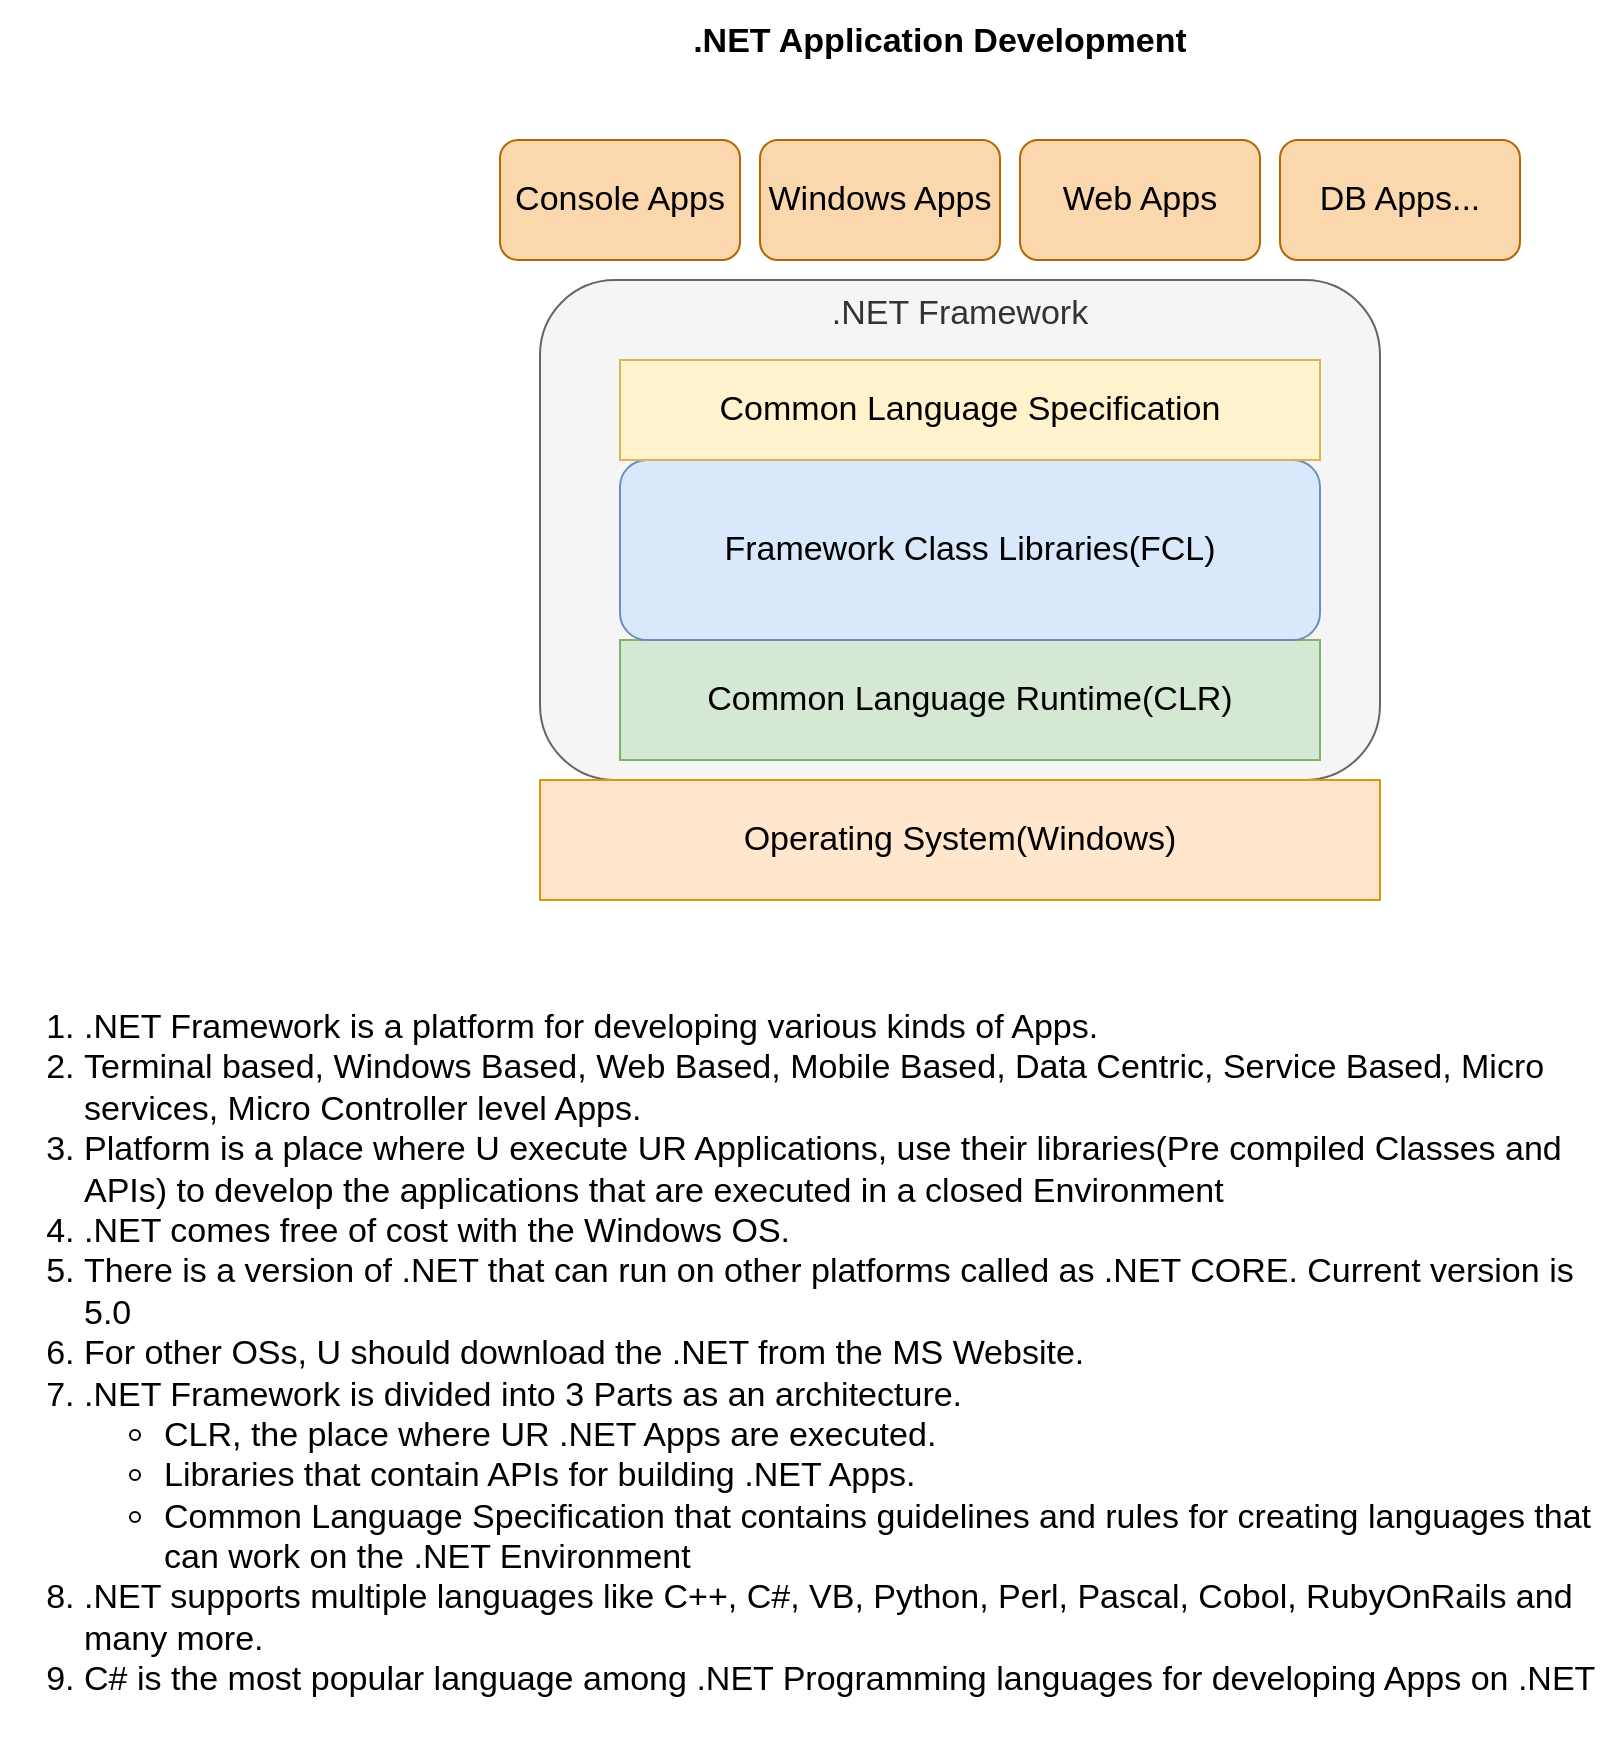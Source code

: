 <mxfile version="20.8.1" type="device" pages="3"><diagram id="KsOZWxZCxuPmuA2Tovuu" name=".NET Architecture"><mxGraphModel dx="2785" dy="1455" grid="1" gridSize="10" guides="0" tooltips="1" connect="1" arrows="1" fold="1" page="1" pageScale="1" pageWidth="827" pageHeight="1169" background="#ffffff" math="0" shadow="0"><root><mxCell id="0"/><mxCell id="1" parent="0"/><mxCell id="wvAJcnzvUN9xf2abyvUn-2" value=".NET Framework" style="rounded=1;whiteSpace=wrap;html=1;fontSize=17;horizontal=1;verticalAlign=top;fillColor=#f5f5f5;fontColor=#333333;strokeColor=#666666;" parent="1" vertex="1"><mxGeometry x="280" y="220" width="420" height="250" as="geometry"/></mxCell><mxCell id="wvAJcnzvUN9xf2abyvUn-1" value="&lt;h1 style=&quot;font-size: 17px;&quot;&gt;.NET Application Development&lt;/h1&gt;" style="text;html=1;strokeColor=none;fillColor=none;spacing=5;spacingTop=-20;whiteSpace=wrap;overflow=hidden;rounded=0;fontSize=17;align=center;" parent="1" vertex="1"><mxGeometry x="220" y="90" width="520" height="40" as="geometry"/></mxCell><mxCell id="wvAJcnzvUN9xf2abyvUn-3" value="Operating System(Windows)" style="rounded=0;whiteSpace=wrap;html=1;fontSize=17;fillColor=#ffe6cc;strokeColor=#d79b00;" parent="1" vertex="1"><mxGeometry x="280" y="470" width="420" height="60" as="geometry"/></mxCell><mxCell id="wvAJcnzvUN9xf2abyvUn-4" value="Common Language Runtime(CLR)" style="rounded=0;whiteSpace=wrap;html=1;fontSize=17;fillColor=#d5e8d4;strokeColor=#82b366;" parent="1" vertex="1"><mxGeometry x="320" y="400" width="350" height="60" as="geometry"/></mxCell><mxCell id="wvAJcnzvUN9xf2abyvUn-5" value="Framework Class Libraries(FCL)" style="rounded=1;whiteSpace=wrap;html=1;fontSize=17;fillColor=#dae8fc;strokeColor=#6c8ebf;" parent="1" vertex="1"><mxGeometry x="320" y="310" width="350" height="90" as="geometry"/></mxCell><mxCell id="wvAJcnzvUN9xf2abyvUn-6" value="Common Language Specification" style="rounded=0;whiteSpace=wrap;html=1;fontSize=17;fillColor=#fff2cc;strokeColor=#d6b656;" parent="1" vertex="1"><mxGeometry x="320" y="260" width="350" height="50" as="geometry"/></mxCell><mxCell id="wvAJcnzvUN9xf2abyvUn-7" value="Console Apps" style="rounded=1;whiteSpace=wrap;html=1;fontSize=17;fillColor=#fad7ac;strokeColor=#b46504;" parent="1" vertex="1"><mxGeometry x="260" y="150" width="120" height="60" as="geometry"/></mxCell><mxCell id="wvAJcnzvUN9xf2abyvUn-8" value="Windows Apps" style="rounded=1;whiteSpace=wrap;html=1;fontSize=17;fillColor=#fad7ac;strokeColor=#b46504;" parent="1" vertex="1"><mxGeometry x="390" y="150" width="120" height="60" as="geometry"/></mxCell><mxCell id="wvAJcnzvUN9xf2abyvUn-9" value="Web Apps" style="rounded=1;whiteSpace=wrap;html=1;fontSize=17;fillColor=#fad7ac;strokeColor=#b46504;" parent="1" vertex="1"><mxGeometry x="520" y="150" width="120" height="60" as="geometry"/></mxCell><mxCell id="wvAJcnzvUN9xf2abyvUn-10" value="DB Apps..." style="rounded=1;whiteSpace=wrap;html=1;fontSize=17;fillColor=#fad7ac;strokeColor=#b46504;" parent="1" vertex="1"><mxGeometry x="650" y="150" width="120" height="60" as="geometry"/></mxCell><mxCell id="wvAJcnzvUN9xf2abyvUn-11" value="&lt;ol&gt;&lt;li&gt;.NET Framework is a platform for developing various kinds of Apps.&lt;/li&gt;&lt;li&gt;Terminal based, Windows Based, Web Based, Mobile Based, Data Centric, Service Based, Micro services, Micro Controller level Apps.&lt;/li&gt;&lt;li&gt;Platform is a place where U execute UR Applications, use their libraries(Pre compiled Classes and APIs) to develop the applications that are executed in a closed Environment&lt;/li&gt;&lt;li&gt;.NET comes free of cost with the Windows OS.&amp;nbsp;&lt;/li&gt;&lt;li&gt;There is a version of .NET that can run on other platforms called as .NET CORE. Current version is 5.0&lt;/li&gt;&lt;li&gt;For other OSs, U should download the .NET from the MS Website.&lt;/li&gt;&lt;li&gt;.NET Framework is divided into 3 Parts as an architecture.&lt;/li&gt;&lt;ul&gt;&lt;li&gt;&lt;span style=&quot;background-color: initial;&quot;&gt;CLR, the place where UR .NET Apps are executed.&amp;nbsp;&lt;/span&gt;&lt;/li&gt;&lt;li&gt;&lt;span style=&quot;background-color: initial;&quot;&gt;Libraries that contain APIs for building .NET Apps.&amp;nbsp;&lt;/span&gt;&lt;/li&gt;&lt;li&gt;&lt;span style=&quot;background-color: initial;&quot;&gt;Common Language Specification that contains guidelines and rules for creating languages that can work on the .NET Environment&lt;/span&gt;&lt;/li&gt;&lt;/ul&gt;&lt;li&gt;.NET supports multiple languages like C++, C#, VB, Python, Perl, Pascal, Cobol, RubyOnRails and many more.&amp;nbsp;&lt;/li&gt;&lt;li&gt;C# is the most popular language among .NET Programming languages for developing Apps on .NET&lt;/li&gt;&lt;/ol&gt;" style="text;html=1;strokeColor=none;fillColor=none;align=left;verticalAlign=top;whiteSpace=wrap;rounded=0;fontSize=17;" parent="1" vertex="1"><mxGeometry x="10" y="560" width="810" height="390" as="geometry"/></mxCell></root></mxGraphModel></diagram><diagram id="Py8yBdf8YmqgVNQPbSC5" name=".NET Execution"><mxGraphModel dx="2228" dy="1164" grid="1" gridSize="10" guides="1" tooltips="1" connect="1" arrows="1" fold="1" page="1" pageScale="1" pageWidth="827" pageHeight="1169" math="0" shadow="0"><root><mxCell id="0"/><mxCell id="1" parent="0"/><mxCell id="AWoYxWdZ8YvXfotqupYC-16" style="edgeStyle=orthogonalEdgeStyle;rounded=0;orthogonalLoop=1;jettySize=auto;html=1;fontSize=17;" parent="1" source="AWoYxWdZ8YvXfotqupYC-5" target="AWoYxWdZ8YvXfotqupYC-14" edge="1"><mxGeometry relative="1" as="geometry"><Array as="points"><mxPoint x="710" y="340"/><mxPoint x="710" y="660"/></Array></mxGeometry></mxCell><mxCell id="AWoYxWdZ8YvXfotqupYC-5" value="Assembly" style="whiteSpace=wrap;html=1;fontSize=17;rounded=0;" parent="1" vertex="1"><mxGeometry x="510" y="310" width="120" height="60" as="geometry"/></mxCell><mxCell id="AWoYxWdZ8YvXfotqupYC-1" value="&lt;h1&gt;How .NET Apps execute&amp;nbsp;&lt;/h1&gt;" style="text;html=1;strokeColor=none;fillColor=none;spacing=5;spacingTop=-20;whiteSpace=wrap;overflow=hidden;rounded=0;fontSize=17;" parent="1" vertex="1"><mxGeometry x="80" y="210" width="420" height="80" as="geometry"/></mxCell><mxCell id="AWoYxWdZ8YvXfotqupYC-4" value="" style="edgeStyle=orthogonalEdgeStyle;rounded=0;orthogonalLoop=1;jettySize=auto;html=1;fontSize=17;" parent="1" source="AWoYxWdZ8YvXfotqupYC-2" target="AWoYxWdZ8YvXfotqupYC-3" edge="1"><mxGeometry relative="1" as="geometry"/></mxCell><mxCell id="AWoYxWdZ8YvXfotqupYC-2" value="C# Hello World Program" style="rounded=0;whiteSpace=wrap;html=1;fontSize=17;" parent="1" vertex="1"><mxGeometry x="50" y="300" width="160" height="80" as="geometry"/></mxCell><mxCell id="AWoYxWdZ8YvXfotqupYC-6" value="" style="edgeStyle=orthogonalEdgeStyle;rounded=0;orthogonalLoop=1;jettySize=auto;html=1;fontSize=17;" parent="1" source="AWoYxWdZ8YvXfotqupYC-3" target="AWoYxWdZ8YvXfotqupYC-5" edge="1"><mxGeometry relative="1" as="geometry"/></mxCell><mxCell id="AWoYxWdZ8YvXfotqupYC-3" value="C# Compiler" style="shape=process;whiteSpace=wrap;html=1;backgroundOutline=1;fontSize=17;rounded=0;fillColor=#b1ddf0;strokeColor=#10739e;" parent="1" vertex="1"><mxGeometry x="310" y="310" width="120" height="60" as="geometry"/></mxCell><mxCell id="AWoYxWdZ8YvXfotqupYC-7" value="&amp;nbsp;EXE or DLL" style="text;html=1;strokeColor=none;fillColor=none;align=center;verticalAlign=middle;whiteSpace=wrap;rounded=0;fontSize=17;" parent="1" vertex="1"><mxGeometry x="505" y="280" width="130" height="30" as="geometry"/></mxCell><mxCell id="AWoYxWdZ8YvXfotqupYC-8" value="MSIL" style="rounded=0;whiteSpace=wrap;html=1;fontSize=17;fillColor=#b0e3e6;strokeColor=#0e8088;" parent="1" vertex="1"><mxGeometry x="515" y="310" width="110" height="30" as="geometry"/></mxCell><mxCell id="AWoYxWdZ8YvXfotqupYC-11" value="" style="edgeStyle=orthogonalEdgeStyle;rounded=0;orthogonalLoop=1;jettySize=auto;html=1;fontSize=17;" parent="1" source="AWoYxWdZ8YvXfotqupYC-9" target="AWoYxWdZ8YvXfotqupYC-10" edge="1"><mxGeometry relative="1" as="geometry"/></mxCell><mxCell id="AWoYxWdZ8YvXfotqupYC-9" value="VB Hello World Program" style="rounded=0;whiteSpace=wrap;html=1;fontSize=17;" parent="1" vertex="1"><mxGeometry x="50" y="410" width="160" height="70" as="geometry"/></mxCell><mxCell id="AWoYxWdZ8YvXfotqupYC-12" style="edgeStyle=orthogonalEdgeStyle;rounded=0;orthogonalLoop=1;jettySize=auto;html=1;entryX=0.583;entryY=1;entryDx=0;entryDy=0;entryPerimeter=0;fontSize=17;" parent="1" source="AWoYxWdZ8YvXfotqupYC-10" target="AWoYxWdZ8YvXfotqupYC-5" edge="1"><mxGeometry relative="1" as="geometry"/></mxCell><mxCell id="AWoYxWdZ8YvXfotqupYC-10" value="VB Compiler" style="shape=process;whiteSpace=wrap;html=1;backgroundOutline=1;fontSize=17;rounded=0;fillColor=#b1ddf0;strokeColor=#10739e;" parent="1" vertex="1"><mxGeometry x="310" y="415" width="120" height="60" as="geometry"/></mxCell><mxCell id="AWoYxWdZ8YvXfotqupYC-13" value="Manifest" style="rounded=0;whiteSpace=wrap;html=1;fontSize=17;fillColor=#b0e3e6;strokeColor=#0e8088;" parent="1" vertex="1"><mxGeometry x="515" y="340" width="110" height="30" as="geometry"/></mxCell><mxCell id="AWoYxWdZ8YvXfotqupYC-14" value="CLR" style="rounded=1;whiteSpace=wrap;html=1;fontSize=17;fillColor=#dae8fc;gradientColor=#7ea6e0;strokeColor=#6c8ebf;" parent="1" vertex="1"><mxGeometry x="60" y="580" width="590" height="160" as="geometry"/></mxCell><mxCell id="AWoYxWdZ8YvXfotqupYC-18" value="" style="edgeStyle=orthogonalEdgeStyle;rounded=0;orthogonalLoop=1;jettySize=auto;html=1;fontSize=17;" parent="1" source="AWoYxWdZ8YvXfotqupYC-15" target="AWoYxWdZ8YvXfotqupYC-17" edge="1"><mxGeometry relative="1" as="geometry"/></mxCell><mxCell id="AWoYxWdZ8YvXfotqupYC-15" value="JIT Compiler" style="rounded=1;whiteSpace=wrap;html=1;fontSize=17;fillColor=#e51400;fontColor=#ffffff;strokeColor=#B20000;" parent="1" vertex="1"><mxGeometry x="490" y="590" width="140" height="140" as="geometry"/></mxCell><mxCell id="AWoYxWdZ8YvXfotqupYC-17" value="Native code that is optimizsed to run on a specific OS" style="whiteSpace=wrap;html=1;fontSize=17;rounded=1;fillColor=#fa6800;fontColor=#000000;strokeColor=#C73500;" parent="1" vertex="1"><mxGeometry x="130" y="615" width="140" height="90" as="geometry"/></mxCell></root></mxGraphModel></diagram><diagram id="b3u19WJuohJ7T9eqQCEc" name="Class Design"><mxGraphModel dx="1591" dy="831" grid="1" gridSize="10" guides="1" tooltips="1" connect="1" arrows="1" fold="1" page="1" pageScale="1" pageWidth="827" pageHeight="1169" math="0" shadow="0"><root><mxCell id="0"/><mxCell id="1" parent="0"/><mxCell id="1YL4gQ4DFyU9d8sdR0KD-1" value="&lt;h1&gt;Single Responsibility Principle&lt;/h1&gt;" style="text;html=1;strokeColor=#3A5431;fillColor=#6d8764;spacing=5;spacingTop=-20;whiteSpace=wrap;overflow=hidden;rounded=0;fontColor=#ffffff;align=center;" parent="1" vertex="1"><mxGeometry x="270" y="60" width="410" height="50" as="geometry"/></mxCell><mxCell id="1YL4gQ4DFyU9d8sdR0KD-2" value="&lt;ol&gt;&lt;li&gt;How to create functions?&lt;/li&gt;&lt;li&gt;How to create Arrays?&lt;/li&gt;&lt;li&gt;How to pass objects to a function&lt;/li&gt;&lt;li&gt;Can a function return an object&amp;nbsp;&lt;/li&gt;&lt;/ol&gt;" style="text;html=1;strokeColor=#BD7000;fillColor=#f0a30a;align=left;verticalAlign=middle;whiteSpace=wrap;rounded=0;fontColor=#000000;fontSize=17;" parent="1" vertex="1"><mxGeometry x="30" y="120" width="360" height="100" as="geometry"/></mxCell><mxCell id="1YL4gQ4DFyU9d8sdR0KD-5" value="" style="edgeStyle=orthogonalEdgeStyle;rounded=0;orthogonalLoop=1;jettySize=auto;html=1;strokeColor=#788AA3;fontSize=17;fontColor=#46495D;fillColor=#B2C9AB;" parent="1" source="1YL4gQ4DFyU9d8sdR0KD-3" target="1YL4gQ4DFyU9d8sdR0KD-4" edge="1"><mxGeometry relative="1" as="geometry"/></mxCell><mxCell id="1YL4gQ4DFyU9d8sdR0KD-3" value="&lt;b&gt;&lt;u&gt;Entity.&lt;/u&gt;&lt;/b&gt;&lt;br&gt;BookId&lt;br&gt;Title&lt;br&gt;Author&lt;br&gt;Price&lt;br&gt;Publisher" style="rounded=1;whiteSpace=wrap;html=1;strokeColor=#788AA3;fontSize=17;fontColor=#46495D;fillColor=#B2C9AB;" parent="1" vertex="1"><mxGeometry x="215" y="240" width="340" height="180" as="geometry"/></mxCell><mxCell id="1YL4gQ4DFyU9d8sdR0KD-7" value="" style="edgeStyle=orthogonalEdgeStyle;rounded=0;orthogonalLoop=1;jettySize=auto;html=1;strokeColor=#788AA3;fontSize=17;fontColor=#46495D;fillColor=#B2C9AB;" parent="1" source="1YL4gQ4DFyU9d8sdR0KD-4" target="1YL4gQ4DFyU9d8sdR0KD-6" edge="1"><mxGeometry relative="1" as="geometry"/></mxCell><mxCell id="1YL4gQ4DFyU9d8sdR0KD-4" value="&lt;b style=&quot;text-decoration-line: underline;&quot;&gt;Repository&lt;/b&gt;&lt;br&gt;private data&lt;br&gt;Functions to manipulate the data.&lt;br&gt;&lt;div&gt;&amp;nbsp; &amp;nbsp;* Add new book(Book as arg)-&amp;gt;int&lt;/div&gt;&lt;div&gt;&amp;nbsp; &amp;nbsp; &amp;nbsp; &amp;nbsp; &amp;nbsp;* Update Book Details(Book as arg)-&amp;gt;void&lt;/div&gt;&lt;div&gt;&amp;nbsp; &amp;nbsp; &amp;nbsp; &amp;nbsp; &amp;nbsp;* Remove a book(id as arg)&lt;/div&gt;&lt;div&gt;&amp;nbsp; &amp;nbsp; &amp;nbsp; &amp;nbsp; &amp;nbsp;* Find a Book by Title(string as arg)-&amp;gt;Book[]&lt;/div&gt;&lt;div&gt;&amp;nbsp; &amp;nbsp; &amp;nbsp; &amp;nbsp; &amp;nbsp;* Find a Book by Author(string as arg)-&amp;gt;Book[].&lt;/div&gt;" style="whiteSpace=wrap;html=1;fontSize=17;fillColor=#B2C9AB;strokeColor=#788AA3;fontColor=#46495D;rounded=1;" parent="1" vertex="1"><mxGeometry x="30" y="465" width="710" height="240" as="geometry"/></mxCell><mxCell id="1YL4gQ4DFyU9d8sdR0KD-9" style="edgeStyle=orthogonalEdgeStyle;rounded=0;orthogonalLoop=1;jettySize=auto;html=1;entryX=0.5;entryY=0;entryDx=0;entryDy=0;strokeColor=#788AA3;fontSize=17;fontColor=#46495D;fillColor=#B2C9AB;" parent="1" source="1YL4gQ4DFyU9d8sdR0KD-6" target="1YL4gQ4DFyU9d8sdR0KD-8" edge="1"><mxGeometry relative="1" as="geometry"/></mxCell><mxCell id="1YL4gQ4DFyU9d8sdR0KD-6" value="UI Class&lt;br&gt;Use the Repo Class&lt;br&gt;Take inputs from the user for every action&lt;br&gt;Handle the functions&lt;br&gt;Display the output&lt;br&gt;Display the error messages" style="rounded=1;whiteSpace=wrap;html=1;fontSize=17;fillColor=#B2C9AB;strokeColor=#788AA3;fontColor=#46495D;" parent="1" vertex="1"><mxGeometry x="45" y="780" width="680" height="180" as="geometry"/></mxCell><mxCell id="1YL4gQ4DFyU9d8sdR0KD-8" value="MainClass&lt;br&gt;svm" style="rounded=1;whiteSpace=wrap;html=1;strokeColor=#788AA3;fontSize=17;fontColor=#46495D;fillColor=#B2C9AB;" parent="1" vertex="1"><mxGeometry x="325" y="1040" width="120" height="60" as="geometry"/></mxCell></root></mxGraphModel></diagram></mxfile>